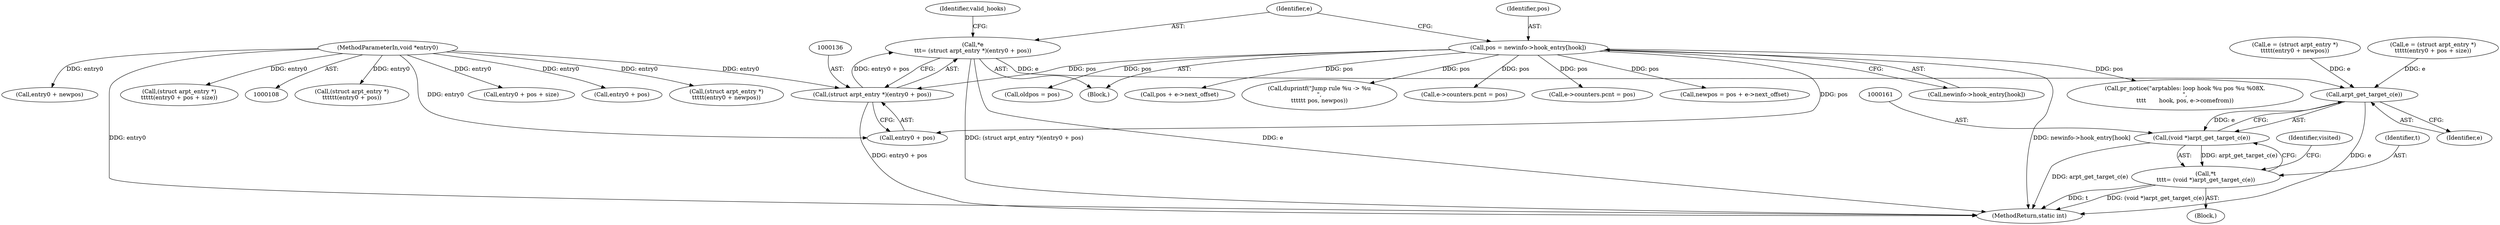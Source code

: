digraph "0_linux_54d83fc74aa9ec72794373cb47432c5f7fb1a309_1@integer" {
"1000133" [label="(Call,*e\n\t\t\t= (struct arpt_entry *)(entry0 + pos))"];
"1000135" [label="(Call,(struct arpt_entry *)(entry0 + pos))"];
"1000111" [label="(MethodParameterIn,void *entry0)"];
"1000125" [label="(Call,pos = newinfo->hook_entry[hook])"];
"1000162" [label="(Call,arpt_get_target_c(e))"];
"1000160" [label="(Call,(void *)arpt_get_target_c(e))"];
"1000158" [label="(Call,*t\n\t\t\t\t= (void *)arpt_get_target_c(e))"];
"1000133" [label="(Call,*e\n\t\t\t= (struct arpt_entry *)(entry0 + pos))"];
"1000125" [label="(Call,pos = newinfo->hook_entry[hook])"];
"1000148" [label="(Call,e->counters.pcnt = pos)"];
"1000159" [label="(Identifier,t)"];
"1000403" [label="(Call,e->counters.pcnt = pos)"];
"1000396" [label="(Call,e = (struct arpt_entry *)\n\t\t\t\t\t(entry0 + newpos))"];
"1000389" [label="(Call,newpos = pos + e->next_offset)"];
"1000127" [label="(Call,newinfo->hook_entry[hook])"];
"1000305" [label="(Call,(struct arpt_entry *)\n\t\t\t\t\t\t(entry0 + pos))"];
"1000322" [label="(Call,e = (struct arpt_entry *)\n\t\t\t\t\t(entry0 + pos + size))"];
"1000183" [label="(Call,pr_notice(\"arptables: loop hook %u pos %u %08X.\n\",\n\t\t\t\t       hook, pos, e->comefrom))"];
"1000419" [label="(MethodReturn,static int)"];
"1000326" [label="(Call,entry0 + pos + size)"];
"1000135" [label="(Call,(struct arpt_entry *)(entry0 + pos))"];
"1000307" [label="(Call,entry0 + pos)"];
"1000156" [label="(Block,)"];
"1000163" [label="(Identifier,e)"];
"1000143" [label="(Identifier,valid_hooks)"];
"1000160" [label="(Call,(void *)arpt_get_target_c(e))"];
"1000158" [label="(Call,*t\n\t\t\t\t= (void *)arpt_get_target_c(e))"];
"1000398" [label="(Call,(struct arpt_entry *)\n\t\t\t\t\t(entry0 + newpos))"];
"1000166" [label="(Identifier,visited)"];
"1000162" [label="(Call,arpt_get_target_c(e))"];
"1000281" [label="(Call,oldpos = pos)"];
"1000391" [label="(Call,pos + e->next_offset)"];
"1000111" [label="(MethodParameterIn,void *entry0)"];
"1000400" [label="(Call,entry0 + newpos)"];
"1000123" [label="(Block,)"];
"1000134" [label="(Identifier,e)"];
"1000137" [label="(Call,entry0 + pos)"];
"1000383" [label="(Call,duprintf(\"Jump rule %u -> %u\n\",\n\t\t\t\t\t\t pos, newpos))"];
"1000126" [label="(Identifier,pos)"];
"1000324" [label="(Call,(struct arpt_entry *)\n\t\t\t\t\t(entry0 + pos + size))"];
"1000133" -> "1000123"  [label="AST: "];
"1000133" -> "1000135"  [label="CFG: "];
"1000134" -> "1000133"  [label="AST: "];
"1000135" -> "1000133"  [label="AST: "];
"1000143" -> "1000133"  [label="CFG: "];
"1000133" -> "1000419"  [label="DDG: e"];
"1000133" -> "1000419"  [label="DDG: (struct arpt_entry *)(entry0 + pos)"];
"1000135" -> "1000133"  [label="DDG: entry0 + pos"];
"1000133" -> "1000162"  [label="DDG: e"];
"1000135" -> "1000137"  [label="CFG: "];
"1000136" -> "1000135"  [label="AST: "];
"1000137" -> "1000135"  [label="AST: "];
"1000135" -> "1000419"  [label="DDG: entry0 + pos"];
"1000111" -> "1000135"  [label="DDG: entry0"];
"1000125" -> "1000135"  [label="DDG: pos"];
"1000111" -> "1000108"  [label="AST: "];
"1000111" -> "1000419"  [label="DDG: entry0"];
"1000111" -> "1000137"  [label="DDG: entry0"];
"1000111" -> "1000305"  [label="DDG: entry0"];
"1000111" -> "1000307"  [label="DDG: entry0"];
"1000111" -> "1000324"  [label="DDG: entry0"];
"1000111" -> "1000326"  [label="DDG: entry0"];
"1000111" -> "1000398"  [label="DDG: entry0"];
"1000111" -> "1000400"  [label="DDG: entry0"];
"1000125" -> "1000123"  [label="AST: "];
"1000125" -> "1000127"  [label="CFG: "];
"1000126" -> "1000125"  [label="AST: "];
"1000127" -> "1000125"  [label="AST: "];
"1000134" -> "1000125"  [label="CFG: "];
"1000125" -> "1000419"  [label="DDG: newinfo->hook_entry[hook]"];
"1000125" -> "1000137"  [label="DDG: pos"];
"1000125" -> "1000148"  [label="DDG: pos"];
"1000125" -> "1000183"  [label="DDG: pos"];
"1000125" -> "1000281"  [label="DDG: pos"];
"1000125" -> "1000383"  [label="DDG: pos"];
"1000125" -> "1000389"  [label="DDG: pos"];
"1000125" -> "1000391"  [label="DDG: pos"];
"1000125" -> "1000403"  [label="DDG: pos"];
"1000162" -> "1000160"  [label="AST: "];
"1000162" -> "1000163"  [label="CFG: "];
"1000163" -> "1000162"  [label="AST: "];
"1000160" -> "1000162"  [label="CFG: "];
"1000162" -> "1000419"  [label="DDG: e"];
"1000162" -> "1000160"  [label="DDG: e"];
"1000396" -> "1000162"  [label="DDG: e"];
"1000322" -> "1000162"  [label="DDG: e"];
"1000160" -> "1000158"  [label="AST: "];
"1000161" -> "1000160"  [label="AST: "];
"1000158" -> "1000160"  [label="CFG: "];
"1000160" -> "1000419"  [label="DDG: arpt_get_target_c(e)"];
"1000160" -> "1000158"  [label="DDG: arpt_get_target_c(e)"];
"1000158" -> "1000156"  [label="AST: "];
"1000159" -> "1000158"  [label="AST: "];
"1000166" -> "1000158"  [label="CFG: "];
"1000158" -> "1000419"  [label="DDG: t"];
"1000158" -> "1000419"  [label="DDG: (void *)arpt_get_target_c(e)"];
}
